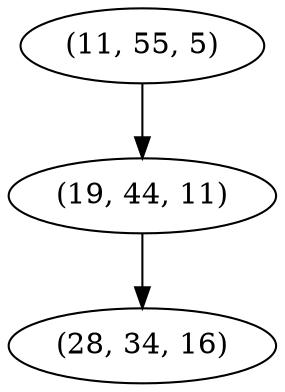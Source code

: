 digraph tree {
    "(11, 55, 5)";
    "(19, 44, 11)";
    "(28, 34, 16)";
    "(11, 55, 5)" -> "(19, 44, 11)";
    "(19, 44, 11)" -> "(28, 34, 16)";
}
